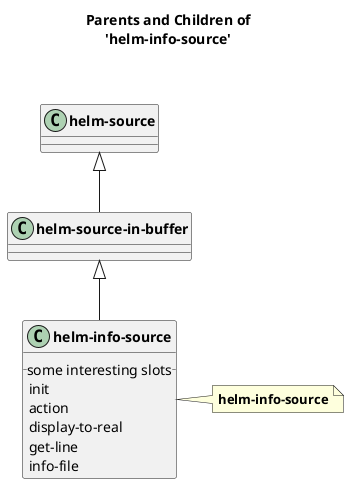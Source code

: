 @startuml
skinparam classFontStyle bold
skinparam captionFontStyle bold
title **Parents and Children of**\n**'helm-info-source'**\n\n
"helm-source-in-buffer" <|-- "helm-info-source"
class "helm-source-in-buffer"
"helm-source" <|-- "helm-source-in-buffer"
class "helm-source"
class "helm-info-source" {
	__ some interesting slots __
	init
	action
	display-to-real
	get-line
	info-file
}
note right of "helm-info-source"
	**helm-info-source**
end note
@enduml
